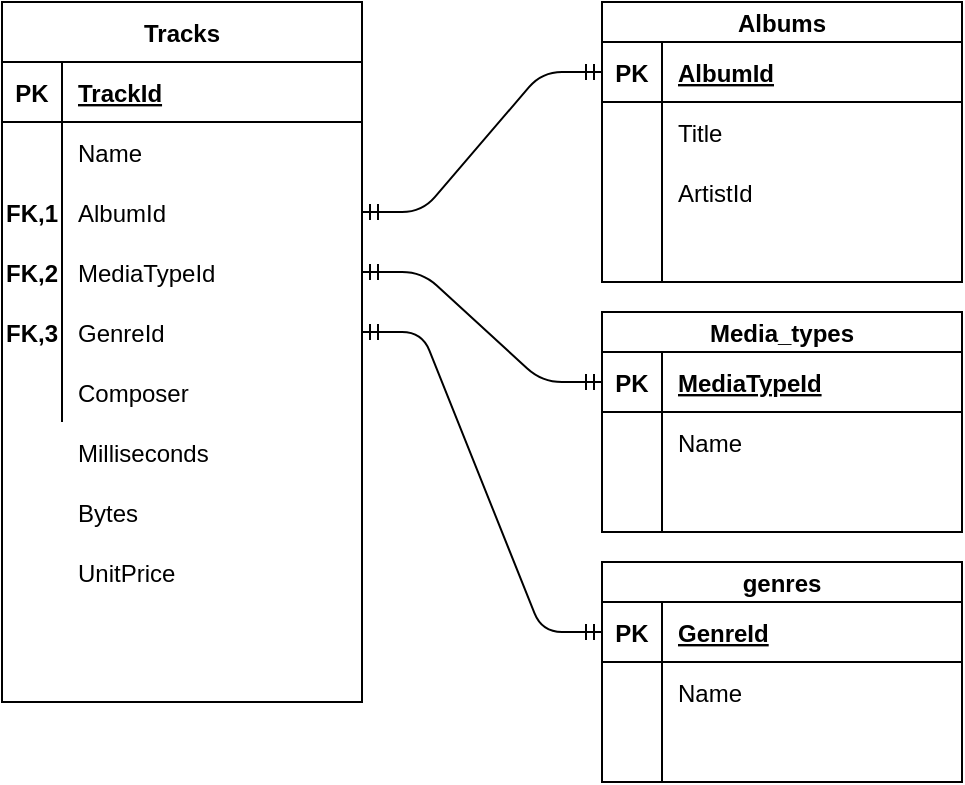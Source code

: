 <mxfile version="15.3.0" type="device"><diagram id="z0W5EGg4XTONkbTuVZgt" name="Page-1"><mxGraphModel dx="1209" dy="781" grid="1" gridSize="10" guides="1" tooltips="1" connect="1" arrows="1" fold="1" page="1" pageScale="1" pageWidth="827" pageHeight="1169" math="0" shadow="0"><root><mxCell id="0"/><mxCell id="1" parent="0"/><mxCell id="0QYgnnXIGRNsR4tClA2v-1" value="Tracks" style="shape=table;startSize=30;container=1;collapsible=1;childLayout=tableLayout;fixedRows=1;rowLines=0;fontStyle=1;align=center;resizeLast=1;" parent="1" vertex="1"><mxGeometry x="13" y="10" width="180" height="350" as="geometry"/></mxCell><mxCell id="0QYgnnXIGRNsR4tClA2v-2" value="" style="shape=partialRectangle;collapsible=0;dropTarget=0;pointerEvents=0;fillColor=none;top=0;left=0;bottom=1;right=0;points=[[0,0.5],[1,0.5]];portConstraint=eastwest;" parent="0QYgnnXIGRNsR4tClA2v-1" vertex="1"><mxGeometry y="30" width="180" height="30" as="geometry"/></mxCell><mxCell id="0QYgnnXIGRNsR4tClA2v-3" value="PK" style="shape=partialRectangle;connectable=0;fillColor=none;top=0;left=0;bottom=0;right=0;fontStyle=1;overflow=hidden;" parent="0QYgnnXIGRNsR4tClA2v-2" vertex="1"><mxGeometry width="30" height="30" as="geometry"><mxRectangle width="30" height="30" as="alternateBounds"/></mxGeometry></mxCell><mxCell id="0QYgnnXIGRNsR4tClA2v-4" value="TrackId" style="shape=partialRectangle;connectable=0;fillColor=none;top=0;left=0;bottom=0;right=0;align=left;spacingLeft=6;fontStyle=5;overflow=hidden;" parent="0QYgnnXIGRNsR4tClA2v-2" vertex="1"><mxGeometry x="30" width="150" height="30" as="geometry"><mxRectangle width="150" height="30" as="alternateBounds"/></mxGeometry></mxCell><mxCell id="0QYgnnXIGRNsR4tClA2v-5" value="" style="shape=partialRectangle;collapsible=0;dropTarget=0;pointerEvents=0;fillColor=none;top=0;left=0;bottom=0;right=0;points=[[0,0.5],[1,0.5]];portConstraint=eastwest;" parent="0QYgnnXIGRNsR4tClA2v-1" vertex="1"><mxGeometry y="60" width="180" height="30" as="geometry"/></mxCell><mxCell id="0QYgnnXIGRNsR4tClA2v-6" value="" style="shape=partialRectangle;connectable=0;fillColor=none;top=0;left=0;bottom=0;right=0;editable=1;overflow=hidden;" parent="0QYgnnXIGRNsR4tClA2v-5" vertex="1"><mxGeometry width="30" height="30" as="geometry"><mxRectangle width="30" height="30" as="alternateBounds"/></mxGeometry></mxCell><mxCell id="0QYgnnXIGRNsR4tClA2v-7" value="Name" style="shape=partialRectangle;connectable=0;fillColor=none;top=0;left=0;bottom=0;right=0;align=left;spacingLeft=6;overflow=hidden;" parent="0QYgnnXIGRNsR4tClA2v-5" vertex="1"><mxGeometry x="30" width="150" height="30" as="geometry"><mxRectangle width="150" height="30" as="alternateBounds"/></mxGeometry></mxCell><mxCell id="0QYgnnXIGRNsR4tClA2v-8" value="" style="shape=partialRectangle;collapsible=0;dropTarget=0;pointerEvents=0;fillColor=none;top=0;left=0;bottom=0;right=0;points=[[0,0.5],[1,0.5]];portConstraint=eastwest;" parent="0QYgnnXIGRNsR4tClA2v-1" vertex="1"><mxGeometry y="90" width="180" height="30" as="geometry"/></mxCell><mxCell id="0QYgnnXIGRNsR4tClA2v-9" value="" style="shape=partialRectangle;connectable=0;fillColor=none;top=0;left=0;bottom=0;right=0;editable=1;overflow=hidden;" parent="0QYgnnXIGRNsR4tClA2v-8" vertex="1"><mxGeometry width="30" height="30" as="geometry"><mxRectangle width="30" height="30" as="alternateBounds"/></mxGeometry></mxCell><mxCell id="0QYgnnXIGRNsR4tClA2v-10" value="AlbumId" style="shape=partialRectangle;connectable=0;fillColor=none;top=0;left=0;bottom=0;right=0;align=left;spacingLeft=6;overflow=hidden;" parent="0QYgnnXIGRNsR4tClA2v-8" vertex="1"><mxGeometry x="30" width="150" height="30" as="geometry"><mxRectangle width="150" height="30" as="alternateBounds"/></mxGeometry></mxCell><mxCell id="0QYgnnXIGRNsR4tClA2v-11" value="" style="shape=partialRectangle;collapsible=0;dropTarget=0;pointerEvents=0;fillColor=none;top=0;left=0;bottom=0;right=0;points=[[0,0.5],[1,0.5]];portConstraint=eastwest;" parent="0QYgnnXIGRNsR4tClA2v-1" vertex="1"><mxGeometry y="120" width="180" height="30" as="geometry"/></mxCell><mxCell id="0QYgnnXIGRNsR4tClA2v-12" value="" style="shape=partialRectangle;connectable=0;fillColor=none;top=0;left=0;bottom=0;right=0;editable=1;overflow=hidden;" parent="0QYgnnXIGRNsR4tClA2v-11" vertex="1"><mxGeometry width="30" height="30" as="geometry"><mxRectangle width="30" height="30" as="alternateBounds"/></mxGeometry></mxCell><mxCell id="0QYgnnXIGRNsR4tClA2v-13" value="MediaTypeId" style="shape=partialRectangle;connectable=0;fillColor=none;top=0;left=0;bottom=0;right=0;align=left;spacingLeft=6;overflow=hidden;" parent="0QYgnnXIGRNsR4tClA2v-11" vertex="1"><mxGeometry x="30" width="150" height="30" as="geometry"><mxRectangle width="150" height="30" as="alternateBounds"/></mxGeometry></mxCell><mxCell id="0QYgnnXIGRNsR4tClA2v-14" value="" style="shape=partialRectangle;collapsible=0;dropTarget=0;pointerEvents=0;fillColor=none;top=0;left=0;bottom=0;right=0;points=[[0,0.5],[1,0.5]];portConstraint=eastwest;" parent="0QYgnnXIGRNsR4tClA2v-1" vertex="1"><mxGeometry y="150" width="180" height="30" as="geometry"/></mxCell><mxCell id="0QYgnnXIGRNsR4tClA2v-15" value="" style="shape=partialRectangle;connectable=0;fillColor=none;top=0;left=0;bottom=0;right=0;editable=1;overflow=hidden;fontStyle=1" parent="0QYgnnXIGRNsR4tClA2v-14" vertex="1"><mxGeometry width="30" height="30" as="geometry"><mxRectangle width="30" height="30" as="alternateBounds"/></mxGeometry></mxCell><mxCell id="0QYgnnXIGRNsR4tClA2v-16" value="GenreId" style="shape=partialRectangle;connectable=0;fillColor=none;top=0;left=0;bottom=0;right=0;align=left;spacingLeft=6;overflow=hidden;" parent="0QYgnnXIGRNsR4tClA2v-14" vertex="1"><mxGeometry x="30" width="150" height="30" as="geometry"><mxRectangle width="150" height="30" as="alternateBounds"/></mxGeometry></mxCell><mxCell id="0QYgnnXIGRNsR4tClA2v-17" value="" style="shape=partialRectangle;collapsible=0;dropTarget=0;pointerEvents=0;fillColor=none;top=0;left=0;bottom=0;right=0;points=[[0,0.5],[1,0.5]];portConstraint=eastwest;" parent="0QYgnnXIGRNsR4tClA2v-1" vertex="1"><mxGeometry y="180" width="180" height="30" as="geometry"/></mxCell><mxCell id="0QYgnnXIGRNsR4tClA2v-18" value="" style="shape=partialRectangle;connectable=0;fillColor=none;top=0;left=0;bottom=0;right=0;editable=1;overflow=hidden;fontStyle=1" parent="0QYgnnXIGRNsR4tClA2v-17" vertex="1"><mxGeometry width="30" height="30" as="geometry"><mxRectangle width="30" height="30" as="alternateBounds"/></mxGeometry></mxCell><mxCell id="0QYgnnXIGRNsR4tClA2v-19" value="Composer" style="shape=partialRectangle;connectable=0;fillColor=none;top=0;left=0;bottom=0;right=0;align=left;spacingLeft=6;overflow=hidden;" parent="0QYgnnXIGRNsR4tClA2v-17" vertex="1"><mxGeometry x="30" width="150" height="30" as="geometry"><mxRectangle width="150" height="30" as="alternateBounds"/></mxGeometry></mxCell><mxCell id="0QYgnnXIGRNsR4tClA2v-22" value="Milliseconds" style="shape=partialRectangle;connectable=0;fillColor=none;top=0;left=0;bottom=0;right=0;align=left;spacingLeft=6;overflow=hidden;" parent="1" vertex="1"><mxGeometry x="43" y="220" width="150" height="30" as="geometry"><mxRectangle width="150" height="30" as="alternateBounds"/></mxGeometry></mxCell><mxCell id="0QYgnnXIGRNsR4tClA2v-23" value="Bytes" style="shape=partialRectangle;connectable=0;fillColor=none;top=0;left=0;bottom=0;right=0;align=left;spacingLeft=6;overflow=hidden;" parent="1" vertex="1"><mxGeometry x="43" y="250" width="150" height="30" as="geometry"><mxRectangle width="150" height="30" as="alternateBounds"/></mxGeometry></mxCell><mxCell id="0QYgnnXIGRNsR4tClA2v-24" value="UnitPrice" style="shape=partialRectangle;connectable=0;fillColor=none;top=0;left=0;bottom=0;right=0;align=left;spacingLeft=6;overflow=hidden;" parent="1" vertex="1"><mxGeometry x="43" y="280" width="150" height="30" as="geometry"><mxRectangle width="150" height="30" as="alternateBounds"/></mxGeometry></mxCell><mxCell id="0QYgnnXIGRNsR4tClA2v-26" value="FK,3" style="shape=partialRectangle;connectable=0;fillColor=none;top=0;left=0;bottom=0;right=0;editable=1;overflow=hidden;fontStyle=1" parent="1" vertex="1"><mxGeometry x="13" y="160" width="30" height="30" as="geometry"><mxRectangle width="30" height="30" as="alternateBounds"/></mxGeometry></mxCell><mxCell id="0QYgnnXIGRNsR4tClA2v-29" value="FK,2" style="shape=partialRectangle;connectable=0;fillColor=none;top=0;left=0;bottom=0;right=0;editable=1;overflow=hidden;fontStyle=1" parent="1" vertex="1"><mxGeometry x="13" y="130" width="30" height="30" as="geometry"><mxRectangle width="30" height="30" as="alternateBounds"/></mxGeometry></mxCell><mxCell id="0QYgnnXIGRNsR4tClA2v-30" value="FK,1" style="shape=partialRectangle;connectable=0;fillColor=none;top=0;left=0;bottom=0;right=0;editable=1;overflow=hidden;fontStyle=1" parent="1" vertex="1"><mxGeometry x="13" y="100" width="30" height="30" as="geometry"><mxRectangle width="30" height="30" as="alternateBounds"/></mxGeometry></mxCell><mxCell id="0QYgnnXIGRNsR4tClA2v-31" value="Albums" style="shape=table;startSize=20;container=1;collapsible=1;childLayout=tableLayout;fixedRows=1;rowLines=0;fontStyle=1;align=center;resizeLast=1;" parent="1" vertex="1"><mxGeometry x="313" y="10" width="180" height="140" as="geometry"/></mxCell><mxCell id="0QYgnnXIGRNsR4tClA2v-32" value="" style="shape=partialRectangle;collapsible=0;dropTarget=0;pointerEvents=0;fillColor=none;top=0;left=0;bottom=1;right=0;points=[[0,0.5],[1,0.5]];portConstraint=eastwest;" parent="0QYgnnXIGRNsR4tClA2v-31" vertex="1"><mxGeometry y="20" width="180" height="30" as="geometry"/></mxCell><mxCell id="0QYgnnXIGRNsR4tClA2v-33" value="PK" style="shape=partialRectangle;connectable=0;fillColor=none;top=0;left=0;bottom=0;right=0;fontStyle=1;overflow=hidden;" parent="0QYgnnXIGRNsR4tClA2v-32" vertex="1"><mxGeometry width="30" height="30" as="geometry"><mxRectangle width="30" height="30" as="alternateBounds"/></mxGeometry></mxCell><mxCell id="0QYgnnXIGRNsR4tClA2v-34" value="AlbumId" style="shape=partialRectangle;connectable=0;fillColor=none;top=0;left=0;bottom=0;right=0;align=left;spacingLeft=6;fontStyle=5;overflow=hidden;" parent="0QYgnnXIGRNsR4tClA2v-32" vertex="1"><mxGeometry x="30" width="150" height="30" as="geometry"><mxRectangle width="150" height="30" as="alternateBounds"/></mxGeometry></mxCell><mxCell id="0QYgnnXIGRNsR4tClA2v-35" value="" style="shape=partialRectangle;collapsible=0;dropTarget=0;pointerEvents=0;fillColor=none;top=0;left=0;bottom=0;right=0;points=[[0,0.5],[1,0.5]];portConstraint=eastwest;" parent="0QYgnnXIGRNsR4tClA2v-31" vertex="1"><mxGeometry y="50" width="180" height="30" as="geometry"/></mxCell><mxCell id="0QYgnnXIGRNsR4tClA2v-36" value="" style="shape=partialRectangle;connectable=0;fillColor=none;top=0;left=0;bottom=0;right=0;editable=1;overflow=hidden;" parent="0QYgnnXIGRNsR4tClA2v-35" vertex="1"><mxGeometry width="30" height="30" as="geometry"><mxRectangle width="30" height="30" as="alternateBounds"/></mxGeometry></mxCell><mxCell id="0QYgnnXIGRNsR4tClA2v-37" value="Title" style="shape=partialRectangle;connectable=0;fillColor=none;top=0;left=0;bottom=0;right=0;align=left;spacingLeft=6;overflow=hidden;" parent="0QYgnnXIGRNsR4tClA2v-35" vertex="1"><mxGeometry x="30" width="150" height="30" as="geometry"><mxRectangle width="150" height="30" as="alternateBounds"/></mxGeometry></mxCell><mxCell id="0QYgnnXIGRNsR4tClA2v-38" value="" style="shape=partialRectangle;collapsible=0;dropTarget=0;pointerEvents=0;fillColor=none;top=0;left=0;bottom=0;right=0;points=[[0,0.5],[1,0.5]];portConstraint=eastwest;" parent="0QYgnnXIGRNsR4tClA2v-31" vertex="1"><mxGeometry y="80" width="180" height="30" as="geometry"/></mxCell><mxCell id="0QYgnnXIGRNsR4tClA2v-39" value="" style="shape=partialRectangle;connectable=0;fillColor=none;top=0;left=0;bottom=0;right=0;editable=1;overflow=hidden;" parent="0QYgnnXIGRNsR4tClA2v-38" vertex="1"><mxGeometry width="30" height="30" as="geometry"><mxRectangle width="30" height="30" as="alternateBounds"/></mxGeometry></mxCell><mxCell id="0QYgnnXIGRNsR4tClA2v-40" value="ArtistId" style="shape=partialRectangle;connectable=0;fillColor=none;top=0;left=0;bottom=0;right=0;align=left;spacingLeft=6;overflow=hidden;" parent="0QYgnnXIGRNsR4tClA2v-38" vertex="1"><mxGeometry x="30" width="150" height="30" as="geometry"><mxRectangle width="150" height="30" as="alternateBounds"/></mxGeometry></mxCell><mxCell id="0QYgnnXIGRNsR4tClA2v-41" value="" style="shape=partialRectangle;collapsible=0;dropTarget=0;pointerEvents=0;fillColor=none;top=0;left=0;bottom=0;right=0;points=[[0,0.5],[1,0.5]];portConstraint=eastwest;" parent="0QYgnnXIGRNsR4tClA2v-31" vertex="1"><mxGeometry y="110" width="180" height="30" as="geometry"/></mxCell><mxCell id="0QYgnnXIGRNsR4tClA2v-42" value="" style="shape=partialRectangle;connectable=0;fillColor=none;top=0;left=0;bottom=0;right=0;editable=1;overflow=hidden;fontStyle=1" parent="0QYgnnXIGRNsR4tClA2v-41" vertex="1"><mxGeometry width="30" height="30" as="geometry"><mxRectangle width="30" height="30" as="alternateBounds"/></mxGeometry></mxCell><mxCell id="0QYgnnXIGRNsR4tClA2v-43" value="" style="shape=partialRectangle;connectable=0;fillColor=none;top=0;left=0;bottom=0;right=0;align=left;spacingLeft=6;overflow=hidden;" parent="0QYgnnXIGRNsR4tClA2v-41" vertex="1"><mxGeometry x="30" width="150" height="30" as="geometry"><mxRectangle width="150" height="30" as="alternateBounds"/></mxGeometry></mxCell><mxCell id="0QYgnnXIGRNsR4tClA2v-44" value="Media_types" style="shape=table;startSize=20;container=1;collapsible=1;childLayout=tableLayout;fixedRows=1;rowLines=0;fontStyle=1;align=center;resizeLast=1;" parent="1" vertex="1"><mxGeometry x="313" y="165" width="180" height="110" as="geometry"/></mxCell><mxCell id="0QYgnnXIGRNsR4tClA2v-45" value="" style="shape=partialRectangle;collapsible=0;dropTarget=0;pointerEvents=0;fillColor=none;top=0;left=0;bottom=1;right=0;points=[[0,0.5],[1,0.5]];portConstraint=eastwest;" parent="0QYgnnXIGRNsR4tClA2v-44" vertex="1"><mxGeometry y="20" width="180" height="30" as="geometry"/></mxCell><mxCell id="0QYgnnXIGRNsR4tClA2v-46" value="PK" style="shape=partialRectangle;connectable=0;fillColor=none;top=0;left=0;bottom=0;right=0;fontStyle=1;overflow=hidden;" parent="0QYgnnXIGRNsR4tClA2v-45" vertex="1"><mxGeometry width="30" height="30" as="geometry"><mxRectangle width="30" height="30" as="alternateBounds"/></mxGeometry></mxCell><mxCell id="0QYgnnXIGRNsR4tClA2v-47" value="MediaTypeId" style="shape=partialRectangle;connectable=0;fillColor=none;top=0;left=0;bottom=0;right=0;align=left;spacingLeft=6;fontStyle=5;overflow=hidden;" parent="0QYgnnXIGRNsR4tClA2v-45" vertex="1"><mxGeometry x="30" width="150" height="30" as="geometry"><mxRectangle width="150" height="30" as="alternateBounds"/></mxGeometry></mxCell><mxCell id="0QYgnnXIGRNsR4tClA2v-48" value="" style="shape=partialRectangle;collapsible=0;dropTarget=0;pointerEvents=0;fillColor=none;top=0;left=0;bottom=0;right=0;points=[[0,0.5],[1,0.5]];portConstraint=eastwest;" parent="0QYgnnXIGRNsR4tClA2v-44" vertex="1"><mxGeometry y="50" width="180" height="30" as="geometry"/></mxCell><mxCell id="0QYgnnXIGRNsR4tClA2v-49" value="" style="shape=partialRectangle;connectable=0;fillColor=none;top=0;left=0;bottom=0;right=0;editable=1;overflow=hidden;" parent="0QYgnnXIGRNsR4tClA2v-48" vertex="1"><mxGeometry width="30" height="30" as="geometry"><mxRectangle width="30" height="30" as="alternateBounds"/></mxGeometry></mxCell><mxCell id="0QYgnnXIGRNsR4tClA2v-50" value="Name" style="shape=partialRectangle;connectable=0;fillColor=none;top=0;left=0;bottom=0;right=0;align=left;spacingLeft=6;overflow=hidden;" parent="0QYgnnXIGRNsR4tClA2v-48" vertex="1"><mxGeometry x="30" width="150" height="30" as="geometry"><mxRectangle width="150" height="30" as="alternateBounds"/></mxGeometry></mxCell><mxCell id="0QYgnnXIGRNsR4tClA2v-54" value="" style="shape=partialRectangle;collapsible=0;dropTarget=0;pointerEvents=0;fillColor=none;top=0;left=0;bottom=0;right=0;points=[[0,0.5],[1,0.5]];portConstraint=eastwest;" parent="0QYgnnXIGRNsR4tClA2v-44" vertex="1"><mxGeometry y="80" width="180" height="30" as="geometry"/></mxCell><mxCell id="0QYgnnXIGRNsR4tClA2v-55" value="" style="shape=partialRectangle;connectable=0;fillColor=none;top=0;left=0;bottom=0;right=0;editable=1;overflow=hidden;fontStyle=1" parent="0QYgnnXIGRNsR4tClA2v-54" vertex="1"><mxGeometry width="30" height="30" as="geometry"><mxRectangle width="30" height="30" as="alternateBounds"/></mxGeometry></mxCell><mxCell id="0QYgnnXIGRNsR4tClA2v-56" value="" style="shape=partialRectangle;connectable=0;fillColor=none;top=0;left=0;bottom=0;right=0;align=left;spacingLeft=6;overflow=hidden;" parent="0QYgnnXIGRNsR4tClA2v-54" vertex="1"><mxGeometry x="30" width="150" height="30" as="geometry"><mxRectangle width="150" height="30" as="alternateBounds"/></mxGeometry></mxCell><mxCell id="0QYgnnXIGRNsR4tClA2v-57" value="genres" style="shape=table;startSize=20;container=1;collapsible=1;childLayout=tableLayout;fixedRows=1;rowLines=0;fontStyle=1;align=center;resizeLast=1;" parent="1" vertex="1"><mxGeometry x="313" y="290" width="180" height="110" as="geometry"/></mxCell><mxCell id="0QYgnnXIGRNsR4tClA2v-58" value="" style="shape=partialRectangle;collapsible=0;dropTarget=0;pointerEvents=0;fillColor=none;top=0;left=0;bottom=1;right=0;points=[[0,0.5],[1,0.5]];portConstraint=eastwest;" parent="0QYgnnXIGRNsR4tClA2v-57" vertex="1"><mxGeometry y="20" width="180" height="30" as="geometry"/></mxCell><mxCell id="0QYgnnXIGRNsR4tClA2v-59" value="PK" style="shape=partialRectangle;connectable=0;fillColor=none;top=0;left=0;bottom=0;right=0;fontStyle=1;overflow=hidden;" parent="0QYgnnXIGRNsR4tClA2v-58" vertex="1"><mxGeometry width="30" height="30" as="geometry"><mxRectangle width="30" height="30" as="alternateBounds"/></mxGeometry></mxCell><mxCell id="0QYgnnXIGRNsR4tClA2v-60" value="GenreId" style="shape=partialRectangle;connectable=0;fillColor=none;top=0;left=0;bottom=0;right=0;align=left;spacingLeft=6;fontStyle=5;overflow=hidden;" parent="0QYgnnXIGRNsR4tClA2v-58" vertex="1"><mxGeometry x="30" width="150" height="30" as="geometry"><mxRectangle width="150" height="30" as="alternateBounds"/></mxGeometry></mxCell><mxCell id="0QYgnnXIGRNsR4tClA2v-61" value="" style="shape=partialRectangle;collapsible=0;dropTarget=0;pointerEvents=0;fillColor=none;top=0;left=0;bottom=0;right=0;points=[[0,0.5],[1,0.5]];portConstraint=eastwest;" parent="0QYgnnXIGRNsR4tClA2v-57" vertex="1"><mxGeometry y="50" width="180" height="30" as="geometry"/></mxCell><mxCell id="0QYgnnXIGRNsR4tClA2v-62" value="" style="shape=partialRectangle;connectable=0;fillColor=none;top=0;left=0;bottom=0;right=0;editable=1;overflow=hidden;" parent="0QYgnnXIGRNsR4tClA2v-61" vertex="1"><mxGeometry width="30" height="30" as="geometry"><mxRectangle width="30" height="30" as="alternateBounds"/></mxGeometry></mxCell><mxCell id="0QYgnnXIGRNsR4tClA2v-63" value="Name" style="shape=partialRectangle;connectable=0;fillColor=none;top=0;left=0;bottom=0;right=0;align=left;spacingLeft=6;overflow=hidden;" parent="0QYgnnXIGRNsR4tClA2v-61" vertex="1"><mxGeometry x="30" width="150" height="30" as="geometry"><mxRectangle width="150" height="30" as="alternateBounds"/></mxGeometry></mxCell><mxCell id="0QYgnnXIGRNsR4tClA2v-64" value="" style="shape=partialRectangle;collapsible=0;dropTarget=0;pointerEvents=0;fillColor=none;top=0;left=0;bottom=0;right=0;points=[[0,0.5],[1,0.5]];portConstraint=eastwest;" parent="0QYgnnXIGRNsR4tClA2v-57" vertex="1"><mxGeometry y="80" width="180" height="30" as="geometry"/></mxCell><mxCell id="0QYgnnXIGRNsR4tClA2v-65" value="" style="shape=partialRectangle;connectable=0;fillColor=none;top=0;left=0;bottom=0;right=0;editable=1;overflow=hidden;fontStyle=1" parent="0QYgnnXIGRNsR4tClA2v-64" vertex="1"><mxGeometry width="30" height="30" as="geometry"><mxRectangle width="30" height="30" as="alternateBounds"/></mxGeometry></mxCell><mxCell id="0QYgnnXIGRNsR4tClA2v-66" value="" style="shape=partialRectangle;connectable=0;fillColor=none;top=0;left=0;bottom=0;right=0;align=left;spacingLeft=6;overflow=hidden;" parent="0QYgnnXIGRNsR4tClA2v-64" vertex="1"><mxGeometry x="30" width="150" height="30" as="geometry"><mxRectangle width="150" height="30" as="alternateBounds"/></mxGeometry></mxCell><mxCell id="0QYgnnXIGRNsR4tClA2v-67" value="" style="edgeStyle=entityRelationEdgeStyle;fontSize=12;html=1;endArrow=ERmandOne;startArrow=ERmandOne;entryX=0;entryY=0.5;entryDx=0;entryDy=0;exitX=1;exitY=0.5;exitDx=0;exitDy=0;" parent="1" source="0QYgnnXIGRNsR4tClA2v-8" edge="1"><mxGeometry width="100" height="100" relative="1" as="geometry"><mxPoint x="193" y="210" as="sourcePoint"/><mxPoint x="313" y="45" as="targetPoint"/></mxGeometry></mxCell><mxCell id="0QYgnnXIGRNsR4tClA2v-68" value="" style="edgeStyle=entityRelationEdgeStyle;fontSize=12;html=1;endArrow=ERmandOne;startArrow=ERmandOne;entryX=0;entryY=0.5;entryDx=0;entryDy=0;exitX=1;exitY=0.5;exitDx=0;exitDy=0;" parent="1" source="0QYgnnXIGRNsR4tClA2v-11" target="0QYgnnXIGRNsR4tClA2v-45" edge="1"><mxGeometry width="100" height="100" relative="1" as="geometry"><mxPoint x="203" y="220" as="sourcePoint"/><mxPoint x="323" y="55" as="targetPoint"/></mxGeometry></mxCell><mxCell id="0QYgnnXIGRNsR4tClA2v-69" value="" style="edgeStyle=entityRelationEdgeStyle;fontSize=12;html=1;endArrow=ERmandOne;startArrow=ERmandOne;entryX=0;entryY=0.5;entryDx=0;entryDy=0;exitX=1;exitY=0.5;exitDx=0;exitDy=0;" parent="1" source="0QYgnnXIGRNsR4tClA2v-14" target="0QYgnnXIGRNsR4tClA2v-58" edge="1"><mxGeometry width="100" height="100" relative="1" as="geometry"><mxPoint x="193" y="175" as="sourcePoint"/><mxPoint x="313" y="10" as="targetPoint"/></mxGeometry></mxCell></root></mxGraphModel></diagram></mxfile>